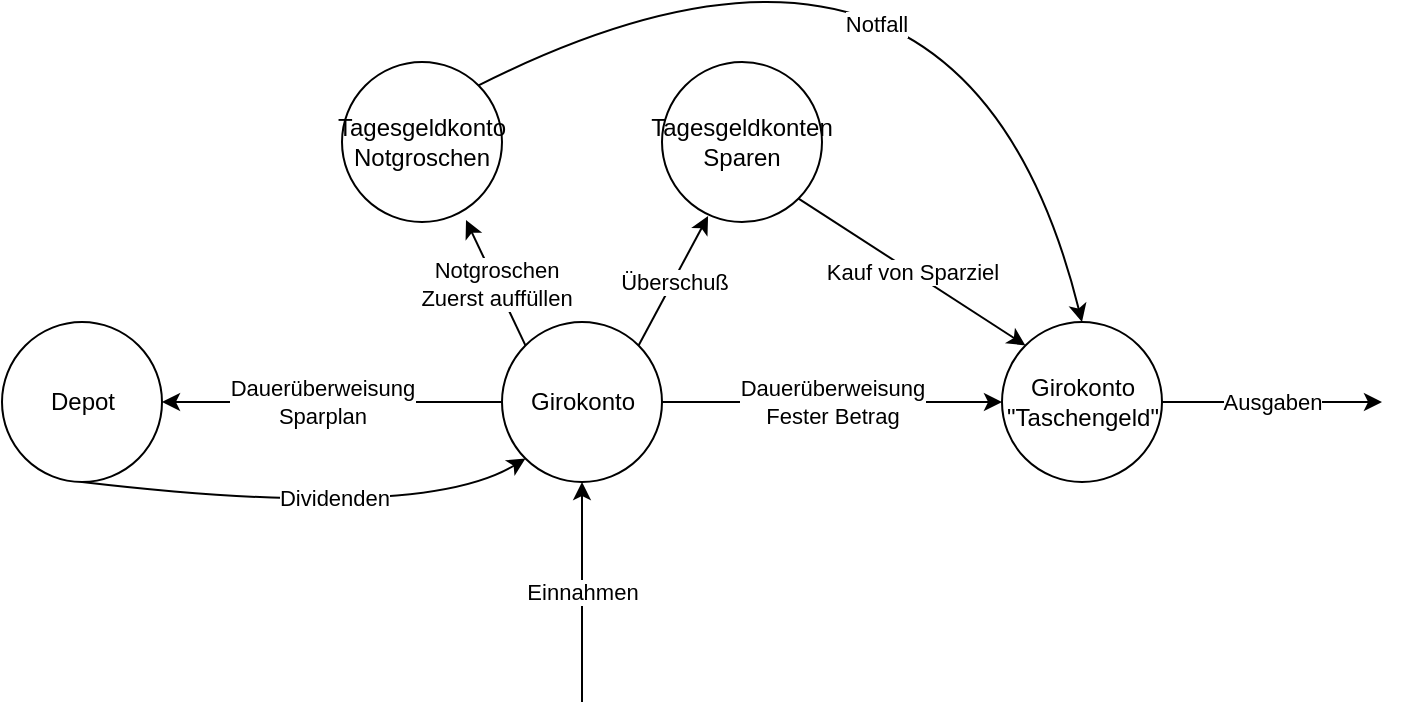 <mxfile version="13.1.0" type="device"><diagram id="JBErw3ey6t_5WAHtGfkt" name="Page-1"><mxGraphModel dx="2065" dy="780" grid="1" gridSize="10" guides="1" tooltips="1" connect="1" arrows="1" fold="1" page="1" pageScale="1" pageWidth="827" pageHeight="1169" math="0" shadow="0"><root><mxCell id="0"/><mxCell id="1" parent="0"/><mxCell id="sV6IL4OdtvFhkkk4yUyc-1" value="" style="ellipse;whiteSpace=wrap;html=1;aspect=fixed;" vertex="1" parent="1"><mxGeometry x="360" y="370" width="80" height="80" as="geometry"/></mxCell><mxCell id="sV6IL4OdtvFhkkk4yUyc-2" value="Einnahmen" style="endArrow=classic;html=1;entryX=0.5;entryY=1;entryDx=0;entryDy=0;" edge="1" parent="1" target="sV6IL4OdtvFhkkk4yUyc-1"><mxGeometry width="50" height="50" relative="1" as="geometry"><mxPoint x="400" y="560" as="sourcePoint"/><mxPoint x="400" y="460" as="targetPoint"/></mxGeometry></mxCell><mxCell id="sV6IL4OdtvFhkkk4yUyc-4" value="Girokonto" style="text;html=1;align=center;verticalAlign=middle;resizable=0;points=[];autosize=1;" vertex="1" parent="1"><mxGeometry x="365" y="400" width="70" height="20" as="geometry"/></mxCell><mxCell id="sV6IL4OdtvFhkkk4yUyc-5" value="" style="ellipse;whiteSpace=wrap;html=1;aspect=fixed;" vertex="1" parent="1"><mxGeometry x="110" y="370" width="80" height="80" as="geometry"/></mxCell><mxCell id="sV6IL4OdtvFhkkk4yUyc-6" value="" style="ellipse;whiteSpace=wrap;html=1;aspect=fixed;" vertex="1" parent="1"><mxGeometry x="610" y="370" width="80" height="80" as="geometry"/></mxCell><mxCell id="sV6IL4OdtvFhkkk4yUyc-7" value="" style="endArrow=classic;html=1;exitX=0;exitY=0.5;exitDx=0;exitDy=0;" edge="1" parent="1" source="sV6IL4OdtvFhkkk4yUyc-1" target="sV6IL4OdtvFhkkk4yUyc-5"><mxGeometry width="50" height="50" relative="1" as="geometry"><mxPoint x="390" y="430" as="sourcePoint"/><mxPoint x="440" y="380" as="targetPoint"/></mxGeometry></mxCell><mxCell id="sV6IL4OdtvFhkkk4yUyc-9" value="&lt;div&gt;Dauerüberweisung&lt;/div&gt;&lt;div&gt;Sparplan&lt;/div&gt;" style="edgeLabel;html=1;align=center;verticalAlign=middle;resizable=0;points=[];" vertex="1" connectable="0" parent="sV6IL4OdtvFhkkk4yUyc-7"><mxGeometry x="0.25" y="1" relative="1" as="geometry"><mxPoint x="16" y="-1" as="offset"/></mxGeometry></mxCell><mxCell id="sV6IL4OdtvFhkkk4yUyc-8" value="&lt;div&gt;Dauerüberweisung&lt;/div&gt;&lt;div&gt;Fester Betrag&lt;br&gt;&lt;/div&gt;" style="endArrow=classic;html=1;entryX=0;entryY=0.5;entryDx=0;entryDy=0;exitX=1;exitY=0.5;exitDx=0;exitDy=0;" edge="1" parent="1" source="sV6IL4OdtvFhkkk4yUyc-1" target="sV6IL4OdtvFhkkk4yUyc-6"><mxGeometry width="50" height="50" relative="1" as="geometry"><mxPoint x="390" y="430" as="sourcePoint"/><mxPoint x="440" y="380" as="targetPoint"/></mxGeometry></mxCell><mxCell id="sV6IL4OdtvFhkkk4yUyc-10" value="&lt;div&gt;Depot&lt;/div&gt;" style="text;html=1;align=center;verticalAlign=middle;resizable=0;points=[];autosize=1;" vertex="1" parent="1"><mxGeometry x="125" y="400" width="50" height="20" as="geometry"/></mxCell><mxCell id="sV6IL4OdtvFhkkk4yUyc-11" value="&lt;div&gt;Girokonto&lt;/div&gt;&lt;div&gt;&quot;Taschengeld&quot;&lt;br&gt;&lt;/div&gt;" style="text;html=1;align=center;verticalAlign=middle;resizable=0;points=[];autosize=1;" vertex="1" parent="1"><mxGeometry x="605" y="395" width="90" height="30" as="geometry"/></mxCell><mxCell id="sV6IL4OdtvFhkkk4yUyc-12" value="" style="endArrow=classic;html=1;" edge="1" parent="1"><mxGeometry width="50" height="50" relative="1" as="geometry"><mxPoint x="690" y="410" as="sourcePoint"/><mxPoint x="800" y="410" as="targetPoint"/></mxGeometry></mxCell><mxCell id="sV6IL4OdtvFhkkk4yUyc-19" value="Ausgaben" style="edgeLabel;html=1;align=center;verticalAlign=middle;resizable=0;points=[];" vertex="1" connectable="0" parent="sV6IL4OdtvFhkkk4yUyc-12"><mxGeometry relative="1" as="geometry"><mxPoint as="offset"/></mxGeometry></mxCell><mxCell id="sV6IL4OdtvFhkkk4yUyc-14" value="&lt;div&gt;Tagesgeldkonto&lt;/div&gt;&lt;div&gt;Notgroschen&lt;br&gt;&lt;/div&gt;" style="ellipse;whiteSpace=wrap;html=1;aspect=fixed;" vertex="1" parent="1"><mxGeometry x="280" y="240" width="80" height="80" as="geometry"/></mxCell><mxCell id="sV6IL4OdtvFhkkk4yUyc-16" value="&lt;div&gt;Tagesgeldkonten&lt;/div&gt;&lt;div&gt;Sparen&lt;br&gt;&lt;/div&gt;" style="ellipse;whiteSpace=wrap;html=1;aspect=fixed;" vertex="1" parent="1"><mxGeometry x="440" y="240" width="80" height="80" as="geometry"/></mxCell><mxCell id="sV6IL4OdtvFhkkk4yUyc-17" value="&lt;div&gt;Notgroschen&lt;/div&gt;&lt;div&gt;Zuerst auffüllen&lt;br&gt;&lt;/div&gt;" style="endArrow=classic;html=1;exitX=0;exitY=0;exitDx=0;exitDy=0;entryX=0.775;entryY=0.988;entryDx=0;entryDy=0;entryPerimeter=0;" edge="1" parent="1" source="sV6IL4OdtvFhkkk4yUyc-1" target="sV6IL4OdtvFhkkk4yUyc-14"><mxGeometry width="50" height="50" relative="1" as="geometry"><mxPoint x="400" y="440" as="sourcePoint"/><mxPoint x="450" y="390" as="targetPoint"/></mxGeometry></mxCell><mxCell id="sV6IL4OdtvFhkkk4yUyc-18" value="&lt;div&gt;Überschuß&lt;/div&gt;" style="endArrow=classic;html=1;entryX=0.288;entryY=0.963;entryDx=0;entryDy=0;entryPerimeter=0;exitX=1;exitY=0;exitDx=0;exitDy=0;" edge="1" parent="1" source="sV6IL4OdtvFhkkk4yUyc-1" target="sV6IL4OdtvFhkkk4yUyc-16"><mxGeometry width="50" height="50" relative="1" as="geometry"><mxPoint x="280" y="500" as="sourcePoint"/><mxPoint x="330" y="450" as="targetPoint"/><Array as="points"/></mxGeometry></mxCell><mxCell id="sV6IL4OdtvFhkkk4yUyc-20" value="" style="curved=1;endArrow=classic;html=1;exitX=0.5;exitY=1;exitDx=0;exitDy=0;entryX=0;entryY=1;entryDx=0;entryDy=0;" edge="1" parent="1" source="sV6IL4OdtvFhkkk4yUyc-5" target="sV6IL4OdtvFhkkk4yUyc-1"><mxGeometry width="50" height="50" relative="1" as="geometry"><mxPoint x="270" y="470" as="sourcePoint"/><mxPoint x="320" y="420" as="targetPoint"/><Array as="points"><mxPoint x="320" y="470"/></Array></mxGeometry></mxCell><mxCell id="sV6IL4OdtvFhkkk4yUyc-21" value="Dividenden" style="edgeLabel;html=1;align=center;verticalAlign=middle;resizable=0;points=[];" vertex="1" connectable="0" parent="sV6IL4OdtvFhkkk4yUyc-20"><mxGeometry x="0.088" y="7" relative="1" as="geometry"><mxPoint as="offset"/></mxGeometry></mxCell><mxCell id="sV6IL4OdtvFhkkk4yUyc-22" value="Kauf von Sparziel" style="endArrow=classic;html=1;entryX=0;entryY=0;entryDx=0;entryDy=0;exitX=1;exitY=1;exitDx=0;exitDy=0;" edge="1" parent="1" source="sV6IL4OdtvFhkkk4yUyc-16" target="sV6IL4OdtvFhkkk4yUyc-6"><mxGeometry width="50" height="50" relative="1" as="geometry"><mxPoint x="280" y="470" as="sourcePoint"/><mxPoint x="330" y="420" as="targetPoint"/></mxGeometry></mxCell><mxCell id="sV6IL4OdtvFhkkk4yUyc-23" value="" style="curved=1;endArrow=classic;html=1;exitX=1;exitY=0;exitDx=0;exitDy=0;entryX=0.5;entryY=0;entryDx=0;entryDy=0;" edge="1" parent="1" source="sV6IL4OdtvFhkkk4yUyc-14" target="sV6IL4OdtvFhkkk4yUyc-6"><mxGeometry width="50" height="50" relative="1" as="geometry"><mxPoint x="280" y="470" as="sourcePoint"/><mxPoint x="330" y="420" as="targetPoint"/><Array as="points"><mxPoint x="590" y="130"/></Array></mxGeometry></mxCell><mxCell id="sV6IL4OdtvFhkkk4yUyc-24" value="Notfall" style="edgeLabel;html=1;align=center;verticalAlign=middle;resizable=0;points=[];" vertex="1" connectable="0" parent="sV6IL4OdtvFhkkk4yUyc-23"><mxGeometry x="-0.261" y="-62" relative="1" as="geometry"><mxPoint as="offset"/></mxGeometry></mxCell></root></mxGraphModel></diagram></mxfile>